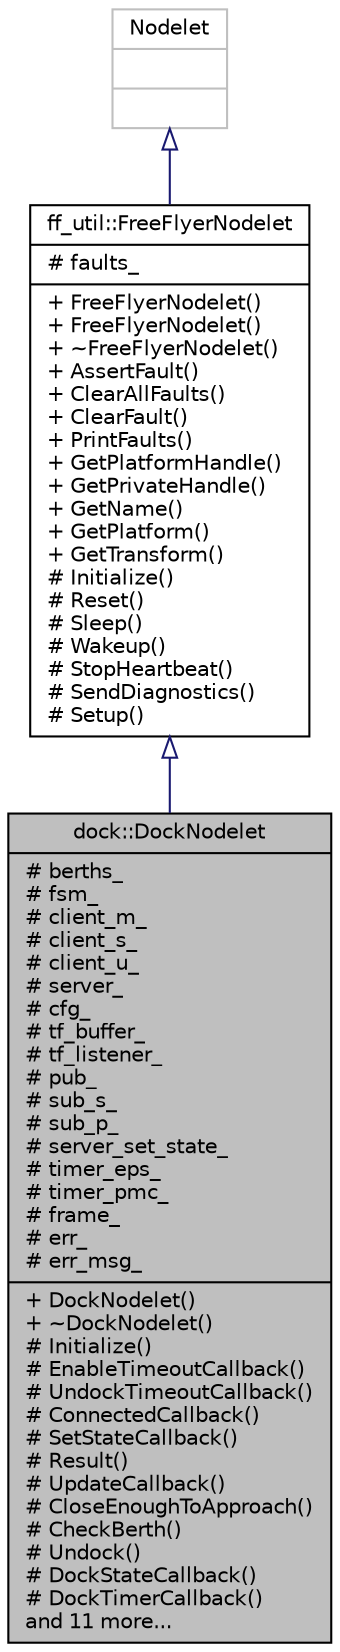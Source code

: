 digraph "dock::DockNodelet"
{
 // LATEX_PDF_SIZE
  edge [fontname="Helvetica",fontsize="10",labelfontname="Helvetica",labelfontsize="10"];
  node [fontname="Helvetica",fontsize="10",shape=record];
  Node1 [label="{dock::DockNodelet\n|# berths_\l# fsm_\l# client_m_\l# client_s_\l# client_u_\l# server_\l# cfg_\l# tf_buffer_\l# tf_listener_\l# pub_\l# sub_s_\l# sub_p_\l# server_set_state_\l# timer_eps_\l# timer_pmc_\l# frame_\l# err_\l# err_msg_\l|+ DockNodelet()\l+ ~DockNodelet()\l# Initialize()\l# EnableTimeoutCallback()\l# UndockTimeoutCallback()\l# ConnectedCallback()\l# SetStateCallback()\l# Result()\l# UpdateCallback()\l# CloseEnoughToApproach()\l# CheckBerth()\l# Undock()\l# DockStateCallback()\l# DockTimerCallback()\land 11 more...\l}",height=0.2,width=0.4,color="black", fillcolor="grey75", style="filled", fontcolor="black",tooltip=" "];
  Node2 -> Node1 [dir="back",color="midnightblue",fontsize="10",style="solid",arrowtail="onormal",fontname="Helvetica"];
  Node2 [label="{ff_util::FreeFlyerNodelet\n|# faults_\l|+ FreeFlyerNodelet()\l+ FreeFlyerNodelet()\l+ ~FreeFlyerNodelet()\l+ AssertFault()\l+ ClearAllFaults()\l+ ClearFault()\l+ PrintFaults()\l+ GetPlatformHandle()\l+ GetPrivateHandle()\l+ GetName()\l+ GetPlatform()\l+ GetTransform()\l# Initialize()\l# Reset()\l# Sleep()\l# Wakeup()\l# StopHeartbeat()\l# SendDiagnostics()\l# Setup()\l}",height=0.2,width=0.4,color="black", fillcolor="white", style="filled",URL="$classff__util_1_1FreeFlyerNodelet.html",tooltip=" "];
  Node3 -> Node2 [dir="back",color="midnightblue",fontsize="10",style="solid",arrowtail="onormal",fontname="Helvetica"];
  Node3 [label="{Nodelet\n||}",height=0.2,width=0.4,color="grey75", fillcolor="white", style="filled",tooltip=" "];
}
